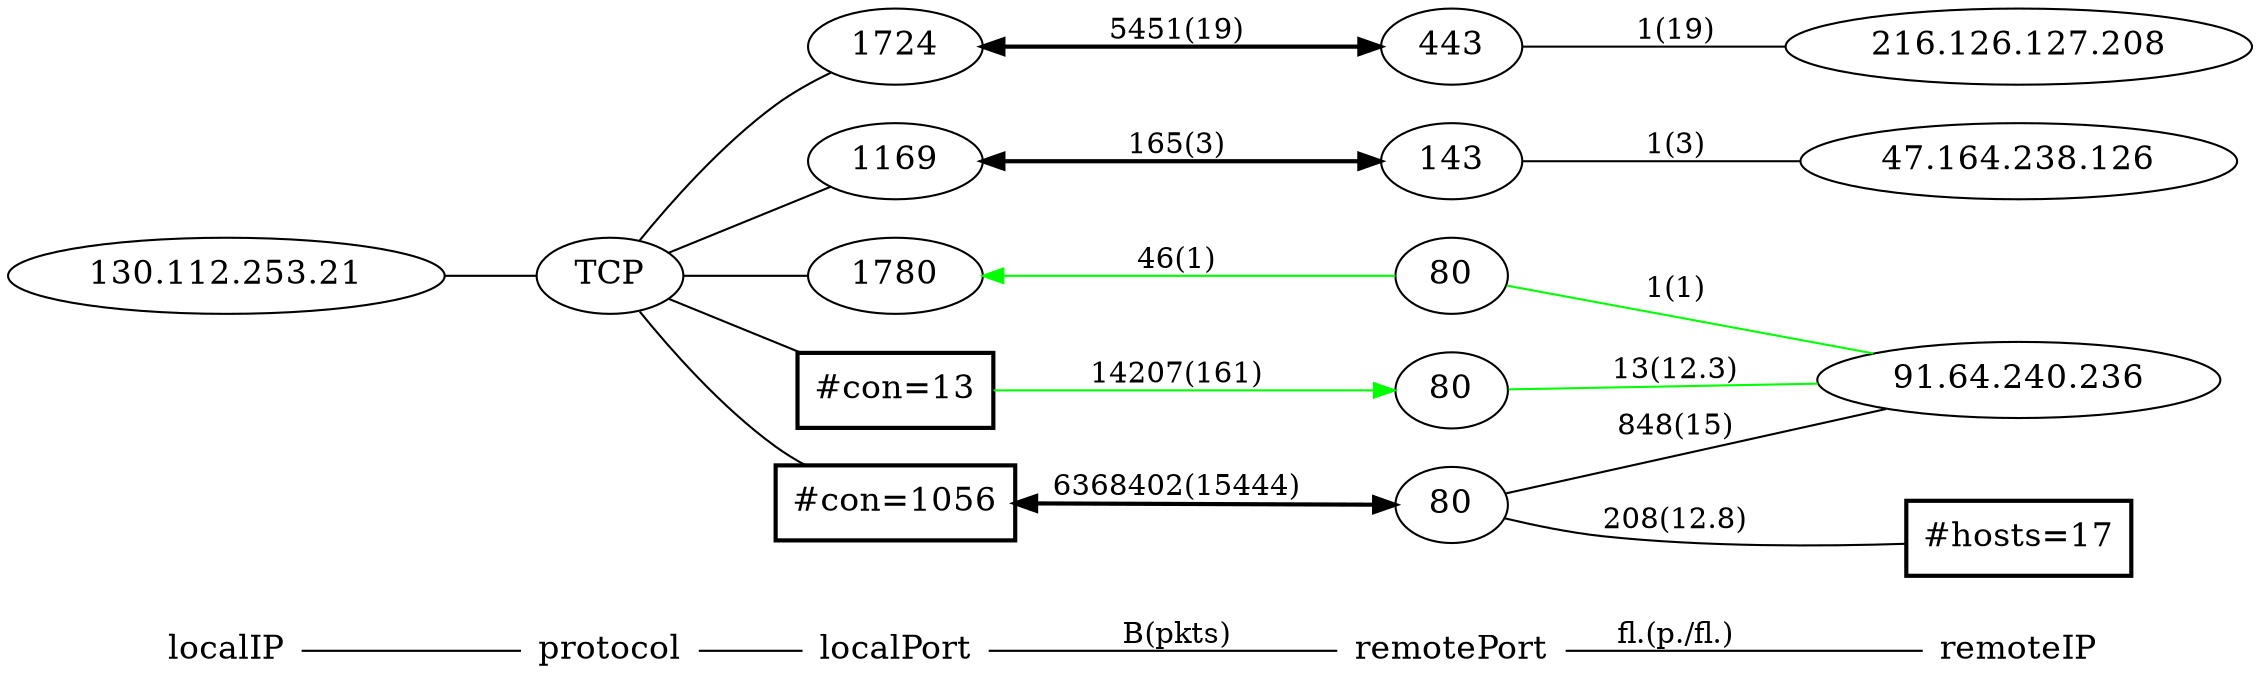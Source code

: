 graph G { /* Created by hpg2dot3() */
rankdir=LR;
node[shape=plaintext,fontsize=16];
"localIP"--"protocol"--"localPort""localPort"--"remotePort"[label="B(pkts)"]"remotePort"--"remoteIP"[label="fl.(p./fl.)"]
node[shape=ellipse];
subgraph 0 {rank=same;"localIP";k1_2188442901;}
k1_2188442901[label="130.112.253.21"];
k1_2188442901--k2_6;
subgraph 1 {rank=same;"protocol";k2_6;}
k2_6[label="TCP"];
k2_6--k3_268437180;
k2_6--k3_268436625;
k2_6--k3_268437236;
k2_6--k3_273155104;
k2_6--k3_278003725;
subgraph 2 {rank=same;"localPort";k3_278003725;k3_268436625;k3_268437236;k3_273155104;k3_268437180;}
k3_278003725[label="#con=13", shape=box, style=bold];
k3_268436625[label="1169"];
k3_268437236[label="1780"];
k3_273155104[label="#con=1056", shape=box, style=bold];
k3_268437180[label="1724"];
k3_268436625--k4_268501135[style=bold,dir=both][label="165(3)"];
k3_268437180--k4_268566971[style=bold,dir=both][label="5451(19)"];
k3_268437236--k4_added[dir=back, color=green][label="46(1)"];
k3_278003725--k4_2415919184[dir=forward, color=green][label="14207(161)"];
k3_273155104--k4_268632144[style=bold,dir=both][label="6368402(15444)"];
subgraph 3 {rank=same;"remotePort";k4_2415919184;k4_268632144;k4_2415919184;k4_268501135;k4_268566971;k4_added;}
k4_2415919184[label="80"];
k4_268632144[label="80"];
k4_added[label="80"];
k4_2415919184[label="80"];
k4_268501135[label="143"];
k4_268566971[label="443"];
k4_268501135--k5_799338110[label="1(3)"];
k4_268632144--k5_1530982636[label="848(15)"];
k4_added--k5_1530982636[color=green][label="1(1)"];
k4_2415919184--k5_1530982636[color=green][label="13(12.3)"];
k4_268566971--k5_3632168912[label="1(19)"];
k4_268632144--k5_4294836241[label="208(12.8)"];
subgraph 4 {rank=same;"remoteIP";k5_4294836241;k5_799338110;k5_1530982636;k5_3632168912;}
k5_4294836241[label="#hosts=17", shape=box, style=bold];
k5_799338110[label="47.164.238.126"];
k5_1530982636[label="91.64.240.236"];
k5_3632168912[label="216.126.127.208"];
}
